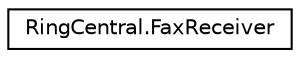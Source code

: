 digraph "Graphical Class Hierarchy"
{
 // LATEX_PDF_SIZE
  edge [fontname="Helvetica",fontsize="10",labelfontname="Helvetica",labelfontsize="10"];
  node [fontname="Helvetica",fontsize="10",shape=record];
  rankdir="LR";
  Node0 [label="RingCentral.FaxReceiver",height=0.2,width=0.4,color="black", fillcolor="white", style="filled",URL="$classRingCentral_1_1FaxReceiver.html",tooltip="Fax receiver"];
}
